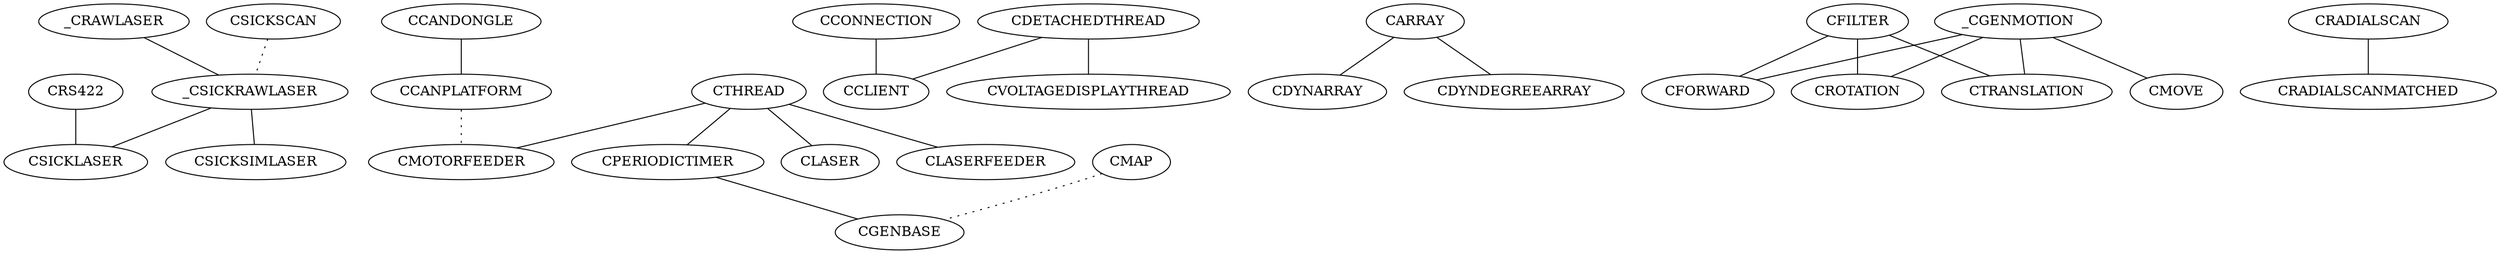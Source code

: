 graph G {
	_CRAWLASER -- _CSICKRAWLASER;
	CCANDONGLE -- CCANPLATFORM;
	CCONNECTION -- CCLIENT;
	CDETACHEDTHREAD -- CCLIENT;
	CARRAY -- CDYNARRAY;
	CARRAY -- CDYNDEGREEARRAY;
	_CGENMOTION -- CFORWARD;
	CFILTER -- CFORWARD;
	CPERIODICTIMER -- CGENBASE;
	CTHREAD -- CLASER;
	CTHREAD -- CLASERFEEDER;
	CTHREAD -- CMOTORFEEDER;
	_CGENMOTION -- CMOVE;
	CTHREAD -- CPERIODICTIMER;
	CRADIALSCAN -- CRADIALSCANMATCHED;
	_CGENMOTION -- CROTATION;
	CFILTER -- CROTATION;
	CRS422 -- CSICKLASER;
	_CSICKRAWLASER -- CSICKLASER;
	_CSICKRAWLASER -- CSICKSIMLASER;
	_CGENMOTION -- CTRANSLATION;
	CFILTER -- CTRANSLATION;
	CDETACHEDTHREAD -- CVOLTAGEDISPLAYTHREAD;
	CSICKSCAN -- _CSICKRAWLASER [style=dotted];
	CCANPLATFORM -- CMOTORFEEDER [style=dotted];
	CMAP -- CGENBASE [style=dotted];
}

